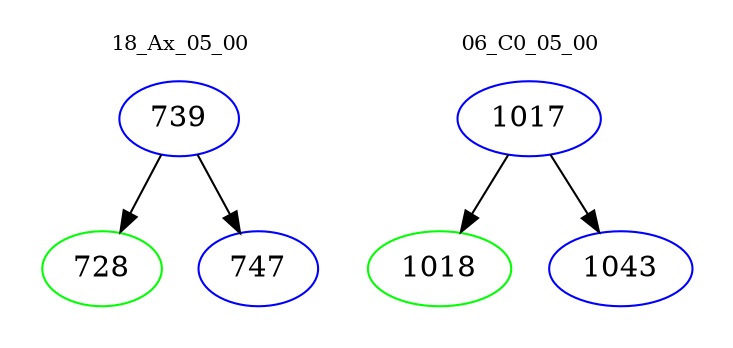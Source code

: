 digraph{
subgraph cluster_0 {
color = white
label = "18_Ax_05_00";
fontsize=10;
T0_739 [label="739", color="blue"]
T0_739 -> T0_728 [color="black"]
T0_728 [label="728", color="green"]
T0_739 -> T0_747 [color="black"]
T0_747 [label="747", color="blue"]
}
subgraph cluster_1 {
color = white
label = "06_C0_05_00";
fontsize=10;
T1_1017 [label="1017", color="blue"]
T1_1017 -> T1_1018 [color="black"]
T1_1018 [label="1018", color="green"]
T1_1017 -> T1_1043 [color="black"]
T1_1043 [label="1043", color="blue"]
}
}
